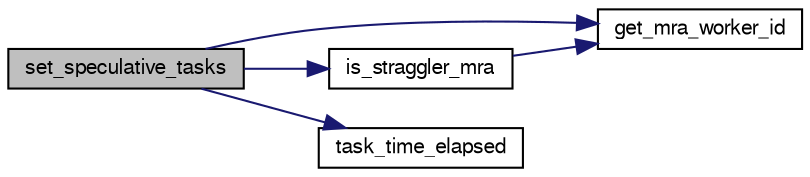 digraph G
{
  edge [fontname="FreeSans",fontsize="10",labelfontname="FreeSans",labelfontsize="10"];
  node [fontname="FreeSans",fontsize="10",shape=record];
  rankdir="LR";
  Node1 [label="set_speculative_tasks",height=0.2,width=0.4,color="black", fillcolor="grey75", style="filled" fontcolor="black"];
  Node1 -> Node2 [color="midnightblue",fontsize="10",style="solid",fontname="FreeSans"];
  Node2 [label="get_mra_worker_id",height=0.2,width=0.4,color="black", fillcolor="white", style="filled",URL="$worker_8c.html#a5c30e22e7fb9c6f78fca445efe8277f6",tooltip="Get the ID of a worker."];
  Node1 -> Node3 [color="midnightblue",fontsize="10",style="solid",fontname="FreeSans"];
  Node3 [label="is_straggler_mra",height=0.2,width=0.4,color="black", fillcolor="white", style="filled",URL="$master_8c.html#a31c4fbd19a29ede1d95f2b70901f0670",tooltip="Checks if a worker is a straggler."];
  Node3 -> Node2 [color="midnightblue",fontsize="10",style="solid",fontname="FreeSans"];
  Node1 -> Node4 [color="midnightblue",fontsize="10",style="solid",fontname="FreeSans"];
  Node4 [label="task_time_elapsed",height=0.2,width=0.4,color="black", fillcolor="white", style="filled",URL="$master_8c.html#a1430cf098047b45bda4eea50611e484d",tooltip="Returns for how long a task is running."];
}

